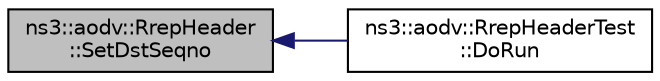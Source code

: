 digraph "ns3::aodv::RrepHeader::SetDstSeqno"
{
  edge [fontname="Helvetica",fontsize="10",labelfontname="Helvetica",labelfontsize="10"];
  node [fontname="Helvetica",fontsize="10",shape=record];
  rankdir="LR";
  Node1 [label="ns3::aodv::RrepHeader\l::SetDstSeqno",height=0.2,width=0.4,color="black", fillcolor="grey75", style="filled", fontcolor="black"];
  Node1 -> Node2 [dir="back",color="midnightblue",fontsize="10",style="solid"];
  Node2 [label="ns3::aodv::RrepHeaderTest\l::DoRun",height=0.2,width=0.4,color="black", fillcolor="white", style="filled",URL="$d8/d49/structns3_1_1aodv_1_1RrepHeaderTest.html#a738960399e10020c091c3b87085f16cd",tooltip="Implementation to actually run this TestCase. "];
}
